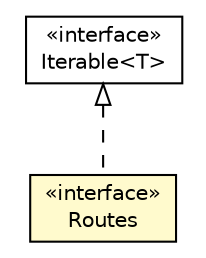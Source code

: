 #!/usr/local/bin/dot
#
# Class diagram 
# Generated by UMLGraph version R5_6-24-gf6e263 (http://www.umlgraph.org/)
#

digraph G {
	edge [fontname="Helvetica",fontsize=10,labelfontname="Helvetica",labelfontsize=10];
	node [fontname="Helvetica",fontsize=10,shape=plaintext];
	nodesep=0.25;
	ranksep=0.5;
	// org.qiweb.api.routes.Routes
	c28160 [label=<<table title="org.qiweb.api.routes.Routes" border="0" cellborder="1" cellspacing="0" cellpadding="2" port="p" bgcolor="lemonChiffon" href="./Routes.html">
		<tr><td><table border="0" cellspacing="0" cellpadding="1">
<tr><td align="center" balign="center"> &#171;interface&#187; </td></tr>
<tr><td align="center" balign="center"> Routes </td></tr>
		</table></td></tr>
		</table>>, URL="./Routes.html", fontname="Helvetica", fontcolor="black", fontsize=10.0];
	//org.qiweb.api.routes.Routes implements java.lang.Iterable<T>
	c28260:p -> c28160:p [dir=back,arrowtail=empty,style=dashed];
	// java.lang.Iterable<T>
	c28260 [label=<<table title="java.lang.Iterable" border="0" cellborder="1" cellspacing="0" cellpadding="2" port="p" href="http://docs.oracle.com/javase/8/docs/api/java/lang/Iterable.html">
		<tr><td><table border="0" cellspacing="0" cellpadding="1">
<tr><td align="center" balign="center"> &#171;interface&#187; </td></tr>
<tr><td align="center" balign="center"> Iterable&lt;T&gt; </td></tr>
		</table></td></tr>
		</table>>, URL="http://docs.oracle.com/javase/8/docs/api/java/lang/Iterable.html", fontname="Helvetica", fontcolor="black", fontsize=10.0];
}

